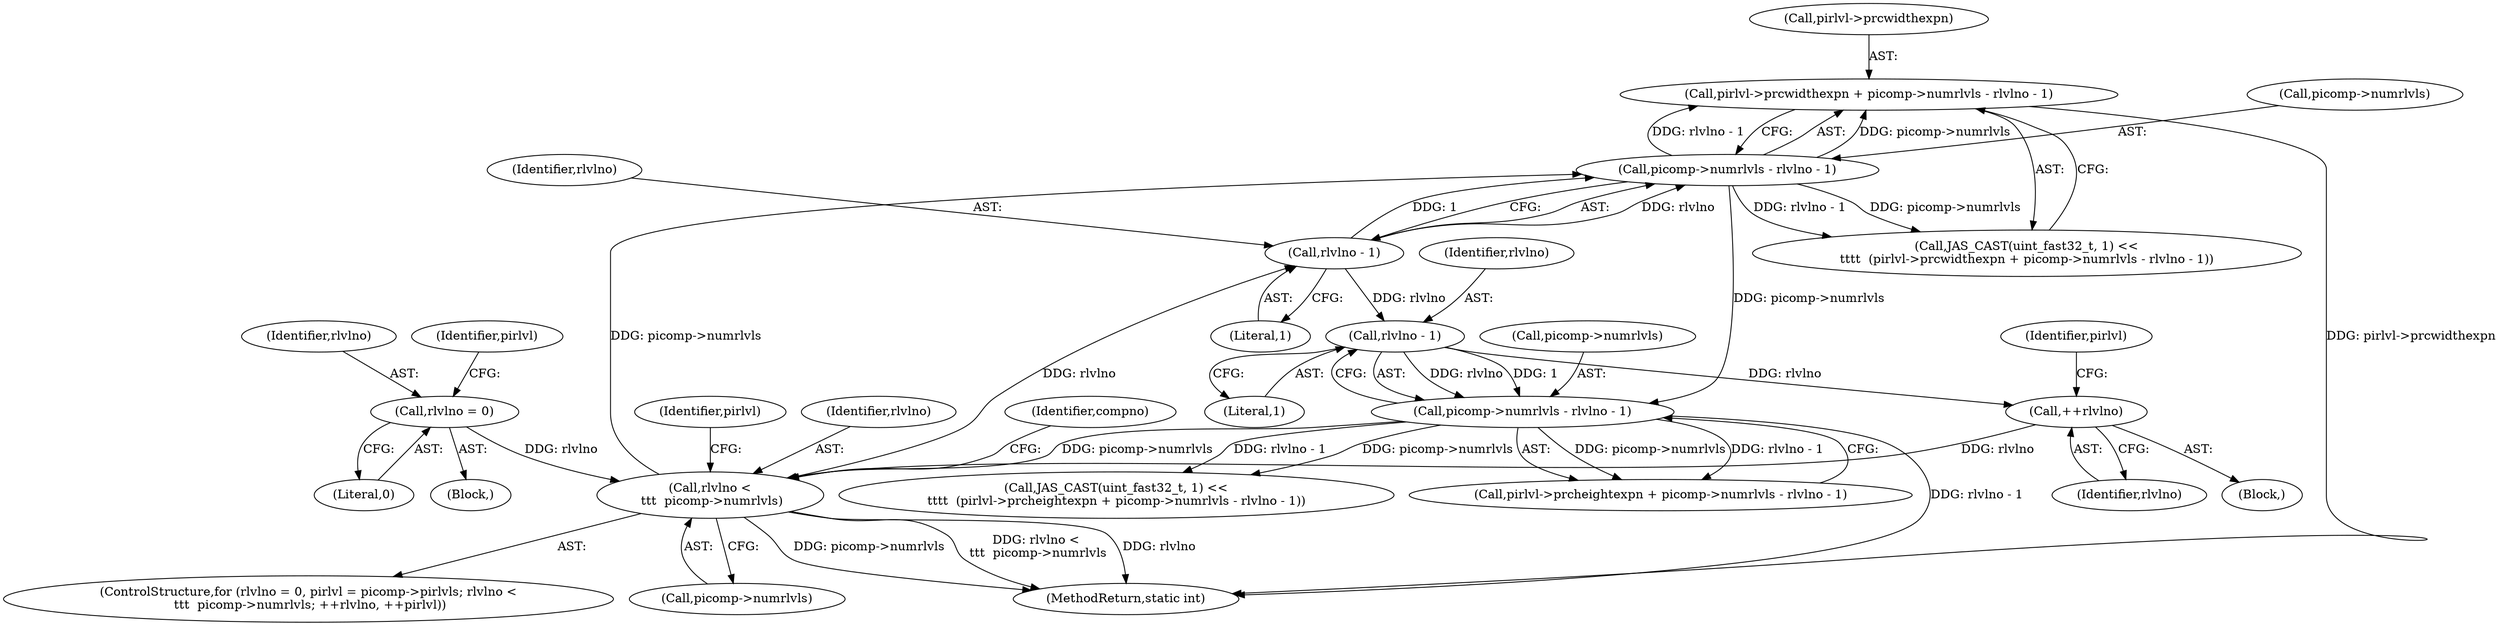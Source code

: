 digraph "0_jasper_aa0b0f79ade5eef8b0e7a214c03f5af54b36ba7d_0@pointer" {
"1000227" [label="(Call,pirlvl->prcwidthexpn + picomp->numrlvls - rlvlno - 1)"];
"1000231" [label="(Call,picomp->numrlvls - rlvlno - 1)"];
"1000174" [label="(Call,rlvlno <\n \t\t\t  picomp->numrlvls)"];
"1000166" [label="(Call,rlvlno = 0)"];
"1000180" [label="(Call,++rlvlno)"];
"1000256" [label="(Call,rlvlno - 1)"];
"1000235" [label="(Call,rlvlno - 1)"];
"1000252" [label="(Call,picomp->numrlvls - rlvlno - 1)"];
"1000244" [label="(Call,JAS_CAST(uint_fast32_t, 1) <<\n\t\t\t\t  (pirlvl->prcheightexpn + picomp->numrlvls - rlvlno - 1))"];
"1000170" [label="(Identifier,pirlvl)"];
"1000179" [label="(Block,)"];
"1000235" [label="(Call,rlvlno - 1)"];
"1000223" [label="(Call,JAS_CAST(uint_fast32_t, 1) <<\n\t\t\t\t  (pirlvl->prcwidthexpn + picomp->numrlvls - rlvlno - 1))"];
"1000232" [label="(Call,picomp->numrlvls)"];
"1000237" [label="(Literal,1)"];
"1000167" [label="(Identifier,rlvlno)"];
"1000180" [label="(Call,++rlvlno)"];
"1000166" [label="(Call,rlvlno = 0)"];
"1000174" [label="(Call,rlvlno <\n \t\t\t  picomp->numrlvls)"];
"1000256" [label="(Call,rlvlno - 1)"];
"1000236" [label="(Identifier,rlvlno)"];
"1000253" [label="(Call,picomp->numrlvls)"];
"1000258" [label="(Literal,1)"];
"1000190" [label="(Identifier,pirlvl)"];
"1000176" [label="(Call,picomp->numrlvls)"];
"1000168" [label="(Literal,0)"];
"1000257" [label="(Identifier,rlvlno)"];
"1000227" [label="(Call,pirlvl->prcwidthexpn + picomp->numrlvls - rlvlno - 1)"];
"1000165" [label="(Block,)"];
"1000175" [label="(Identifier,rlvlno)"];
"1000231" [label="(Call,picomp->numrlvls - rlvlno - 1)"];
"1000183" [label="(Identifier,pirlvl)"];
"1000228" [label="(Call,pirlvl->prcwidthexpn)"];
"1000181" [label="(Identifier,rlvlno)"];
"1000252" [label="(Call,picomp->numrlvls - rlvlno - 1)"];
"1000717" [label="(MethodReturn,static int)"];
"1000164" [label="(ControlStructure,for (rlvlno = 0, pirlvl = picomp->pirlvls; rlvlno <\n \t\t\t  picomp->numrlvls; ++rlvlno, ++pirlvl))"];
"1000160" [label="(Identifier,compno)"];
"1000248" [label="(Call,pirlvl->prcheightexpn + picomp->numrlvls - rlvlno - 1)"];
"1000227" -> "1000223"  [label="AST: "];
"1000227" -> "1000231"  [label="CFG: "];
"1000228" -> "1000227"  [label="AST: "];
"1000231" -> "1000227"  [label="AST: "];
"1000223" -> "1000227"  [label="CFG: "];
"1000227" -> "1000717"  [label="DDG: pirlvl->prcwidthexpn"];
"1000231" -> "1000227"  [label="DDG: picomp->numrlvls"];
"1000231" -> "1000227"  [label="DDG: rlvlno - 1"];
"1000231" -> "1000235"  [label="CFG: "];
"1000232" -> "1000231"  [label="AST: "];
"1000235" -> "1000231"  [label="AST: "];
"1000231" -> "1000223"  [label="DDG: picomp->numrlvls"];
"1000231" -> "1000223"  [label="DDG: rlvlno - 1"];
"1000174" -> "1000231"  [label="DDG: picomp->numrlvls"];
"1000235" -> "1000231"  [label="DDG: rlvlno"];
"1000235" -> "1000231"  [label="DDG: 1"];
"1000231" -> "1000252"  [label="DDG: picomp->numrlvls"];
"1000174" -> "1000164"  [label="AST: "];
"1000174" -> "1000176"  [label="CFG: "];
"1000175" -> "1000174"  [label="AST: "];
"1000176" -> "1000174"  [label="AST: "];
"1000190" -> "1000174"  [label="CFG: "];
"1000160" -> "1000174"  [label="CFG: "];
"1000174" -> "1000717"  [label="DDG: picomp->numrlvls"];
"1000174" -> "1000717"  [label="DDG: rlvlno <\n \t\t\t  picomp->numrlvls"];
"1000174" -> "1000717"  [label="DDG: rlvlno"];
"1000166" -> "1000174"  [label="DDG: rlvlno"];
"1000180" -> "1000174"  [label="DDG: rlvlno"];
"1000252" -> "1000174"  [label="DDG: picomp->numrlvls"];
"1000174" -> "1000235"  [label="DDG: rlvlno"];
"1000166" -> "1000165"  [label="AST: "];
"1000166" -> "1000168"  [label="CFG: "];
"1000167" -> "1000166"  [label="AST: "];
"1000168" -> "1000166"  [label="AST: "];
"1000170" -> "1000166"  [label="CFG: "];
"1000180" -> "1000179"  [label="AST: "];
"1000180" -> "1000181"  [label="CFG: "];
"1000181" -> "1000180"  [label="AST: "];
"1000183" -> "1000180"  [label="CFG: "];
"1000256" -> "1000180"  [label="DDG: rlvlno"];
"1000256" -> "1000252"  [label="AST: "];
"1000256" -> "1000258"  [label="CFG: "];
"1000257" -> "1000256"  [label="AST: "];
"1000258" -> "1000256"  [label="AST: "];
"1000252" -> "1000256"  [label="CFG: "];
"1000256" -> "1000252"  [label="DDG: rlvlno"];
"1000256" -> "1000252"  [label="DDG: 1"];
"1000235" -> "1000256"  [label="DDG: rlvlno"];
"1000235" -> "1000237"  [label="CFG: "];
"1000236" -> "1000235"  [label="AST: "];
"1000237" -> "1000235"  [label="AST: "];
"1000252" -> "1000248"  [label="AST: "];
"1000253" -> "1000252"  [label="AST: "];
"1000248" -> "1000252"  [label="CFG: "];
"1000252" -> "1000717"  [label="DDG: rlvlno - 1"];
"1000252" -> "1000244"  [label="DDG: picomp->numrlvls"];
"1000252" -> "1000244"  [label="DDG: rlvlno - 1"];
"1000252" -> "1000248"  [label="DDG: picomp->numrlvls"];
"1000252" -> "1000248"  [label="DDG: rlvlno - 1"];
}
